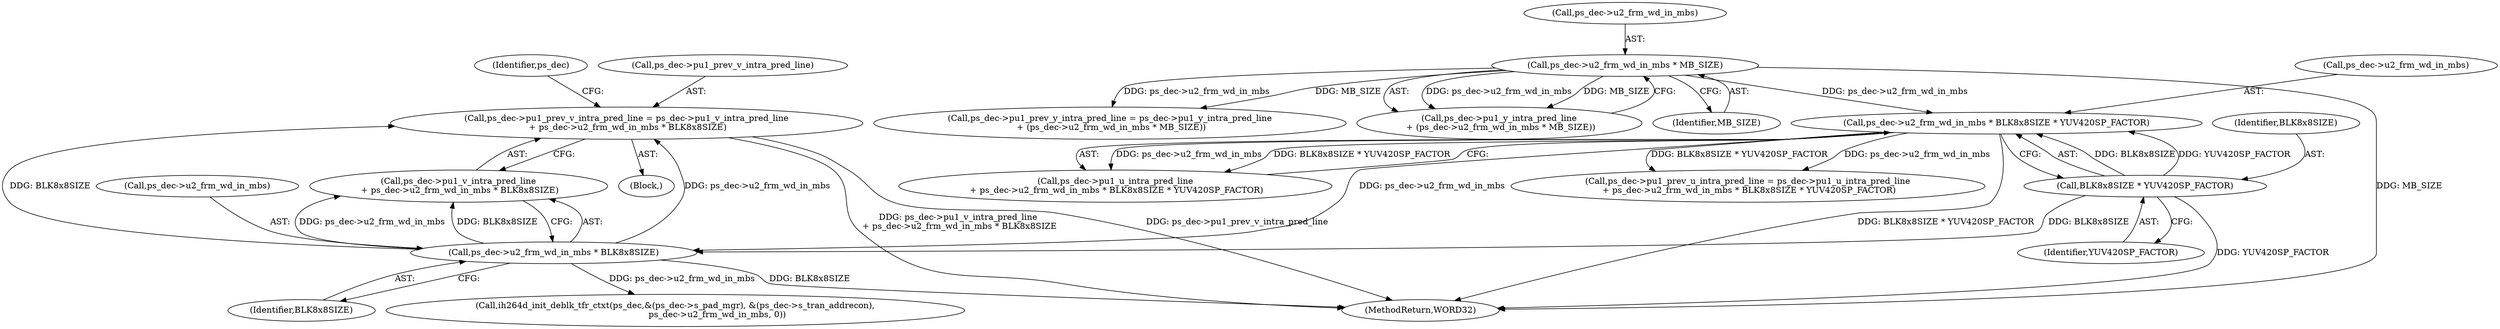 digraph "0_Android_a78887bcffbc2995cf9ed72e0697acf560875e9e_3@pointer" {
"1001585" [label="(Call,ps_dec->pu1_prev_v_intra_pred_line = ps_dec->pu1_v_intra_pred_line\n + ps_dec->u2_frm_wd_in_mbs * BLK8x8SIZE)"];
"1001593" [label="(Call,ps_dec->u2_frm_wd_in_mbs * BLK8x8SIZE)"];
"1001578" [label="(Call,ps_dec->u2_frm_wd_in_mbs * BLK8x8SIZE * YUV420SP_FACTOR)"];
"1001565" [label="(Call,ps_dec->u2_frm_wd_in_mbs * MB_SIZE)"];
"1001582" [label="(Call,BLK8x8SIZE * YUV420SP_FACTOR)"];
"1001569" [label="(Identifier,MB_SIZE)"];
"1001584" [label="(Identifier,YUV420SP_FACTOR)"];
"1001582" [label="(Call,BLK8x8SIZE * YUV420SP_FACTOR)"];
"1002052" [label="(MethodReturn,WORD32)"];
"1001574" [label="(Call,ps_dec->pu1_u_intra_pred_line\n + ps_dec->u2_frm_wd_in_mbs * BLK8x8SIZE * YUV420SP_FACTOR)"];
"1001594" [label="(Call,ps_dec->u2_frm_wd_in_mbs)"];
"1001593" [label="(Call,ps_dec->u2_frm_wd_in_mbs * BLK8x8SIZE)"];
"1001557" [label="(Call,ps_dec->pu1_prev_y_intra_pred_line = ps_dec->pu1_y_intra_pred_line\n + (ps_dec->u2_frm_wd_in_mbs * MB_SIZE))"];
"1000138" [label="(Block,)"];
"1001566" [label="(Call,ps_dec->u2_frm_wd_in_mbs)"];
"1001570" [label="(Call,ps_dec->pu1_prev_u_intra_pred_line = ps_dec->pu1_u_intra_pred_line\n + ps_dec->u2_frm_wd_in_mbs * BLK8x8SIZE * YUV420SP_FACTOR)"];
"1001600" [label="(Identifier,ps_dec)"];
"1001583" [label="(Identifier,BLK8x8SIZE)"];
"1001586" [label="(Call,ps_dec->pu1_prev_v_intra_pred_line)"];
"1001579" [label="(Call,ps_dec->u2_frm_wd_in_mbs)"];
"1001589" [label="(Call,ps_dec->pu1_v_intra_pred_line\n + ps_dec->u2_frm_wd_in_mbs * BLK8x8SIZE)"];
"1001561" [label="(Call,ps_dec->pu1_y_intra_pred_line\n + (ps_dec->u2_frm_wd_in_mbs * MB_SIZE))"];
"1001585" [label="(Call,ps_dec->pu1_prev_v_intra_pred_line = ps_dec->pu1_v_intra_pred_line\n + ps_dec->u2_frm_wd_in_mbs * BLK8x8SIZE)"];
"1001578" [label="(Call,ps_dec->u2_frm_wd_in_mbs * BLK8x8SIZE * YUV420SP_FACTOR)"];
"1001597" [label="(Identifier,BLK8x8SIZE)"];
"1001565" [label="(Call,ps_dec->u2_frm_wd_in_mbs * MB_SIZE)"];
"1002002" [label="(Call,ih264d_init_deblk_tfr_ctxt(ps_dec,&(ps_dec->s_pad_mgr), &(ps_dec->s_tran_addrecon),\n                               ps_dec->u2_frm_wd_in_mbs, 0))"];
"1001585" -> "1000138"  [label="AST: "];
"1001585" -> "1001589"  [label="CFG: "];
"1001586" -> "1001585"  [label="AST: "];
"1001589" -> "1001585"  [label="AST: "];
"1001600" -> "1001585"  [label="CFG: "];
"1001585" -> "1002052"  [label="DDG: ps_dec->pu1_v_intra_pred_line\n + ps_dec->u2_frm_wd_in_mbs * BLK8x8SIZE"];
"1001585" -> "1002052"  [label="DDG: ps_dec->pu1_prev_v_intra_pred_line"];
"1001593" -> "1001585"  [label="DDG: ps_dec->u2_frm_wd_in_mbs"];
"1001593" -> "1001585"  [label="DDG: BLK8x8SIZE"];
"1001593" -> "1001589"  [label="AST: "];
"1001593" -> "1001597"  [label="CFG: "];
"1001594" -> "1001593"  [label="AST: "];
"1001597" -> "1001593"  [label="AST: "];
"1001589" -> "1001593"  [label="CFG: "];
"1001593" -> "1002052"  [label="DDG: BLK8x8SIZE"];
"1001593" -> "1001589"  [label="DDG: ps_dec->u2_frm_wd_in_mbs"];
"1001593" -> "1001589"  [label="DDG: BLK8x8SIZE"];
"1001578" -> "1001593"  [label="DDG: ps_dec->u2_frm_wd_in_mbs"];
"1001582" -> "1001593"  [label="DDG: BLK8x8SIZE"];
"1001593" -> "1002002"  [label="DDG: ps_dec->u2_frm_wd_in_mbs"];
"1001578" -> "1001574"  [label="AST: "];
"1001578" -> "1001582"  [label="CFG: "];
"1001579" -> "1001578"  [label="AST: "];
"1001582" -> "1001578"  [label="AST: "];
"1001574" -> "1001578"  [label="CFG: "];
"1001578" -> "1002052"  [label="DDG: BLK8x8SIZE * YUV420SP_FACTOR"];
"1001578" -> "1001570"  [label="DDG: ps_dec->u2_frm_wd_in_mbs"];
"1001578" -> "1001570"  [label="DDG: BLK8x8SIZE * YUV420SP_FACTOR"];
"1001578" -> "1001574"  [label="DDG: ps_dec->u2_frm_wd_in_mbs"];
"1001578" -> "1001574"  [label="DDG: BLK8x8SIZE * YUV420SP_FACTOR"];
"1001565" -> "1001578"  [label="DDG: ps_dec->u2_frm_wd_in_mbs"];
"1001582" -> "1001578"  [label="DDG: BLK8x8SIZE"];
"1001582" -> "1001578"  [label="DDG: YUV420SP_FACTOR"];
"1001565" -> "1001561"  [label="AST: "];
"1001565" -> "1001569"  [label="CFG: "];
"1001566" -> "1001565"  [label="AST: "];
"1001569" -> "1001565"  [label="AST: "];
"1001561" -> "1001565"  [label="CFG: "];
"1001565" -> "1002052"  [label="DDG: MB_SIZE"];
"1001565" -> "1001557"  [label="DDG: ps_dec->u2_frm_wd_in_mbs"];
"1001565" -> "1001557"  [label="DDG: MB_SIZE"];
"1001565" -> "1001561"  [label="DDG: ps_dec->u2_frm_wd_in_mbs"];
"1001565" -> "1001561"  [label="DDG: MB_SIZE"];
"1001582" -> "1001584"  [label="CFG: "];
"1001583" -> "1001582"  [label="AST: "];
"1001584" -> "1001582"  [label="AST: "];
"1001582" -> "1002052"  [label="DDG: YUV420SP_FACTOR"];
}
